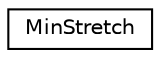 digraph G
{
  edge [fontname="Helvetica",fontsize="10",labelfontname="Helvetica",labelfontsize="10"];
  node [fontname="Helvetica",fontsize="10",shape=record];
  rankdir=LR;
  Node1 [label="MinStretch",height=0.2,width=0.4,color="black", fillcolor="white", style="filled",URL="$d6/d8b/structMinStretch.html"];
}
